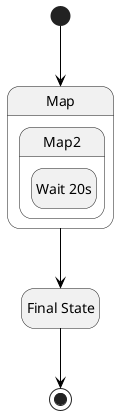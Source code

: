 
@startuml
hide empty description
skinparam LineBackgroundColor #black
skinparam ArrowColor #black
state "Map" as state1 {
state "Map2" as state3 {
state "Wait 20s" as state4
}
}
state "Final State" as state2
[*] --> state1
state1 --> state2
state2 --> [*]
@enduml
